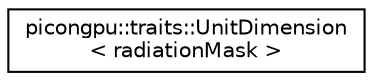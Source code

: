 digraph "Graphical Class Hierarchy"
{
 // LATEX_PDF_SIZE
  edge [fontname="Helvetica",fontsize="10",labelfontname="Helvetica",labelfontsize="10"];
  node [fontname="Helvetica",fontsize="10",shape=record];
  rankdir="LR";
  Node0 [label="picongpu::traits::UnitDimension\l\< radiationMask \>",height=0.2,width=0.4,color="black", fillcolor="white", style="filled",URL="$structpicongpu_1_1traits_1_1_unit_dimension_3_01radiation_mask_01_4.html",tooltip=" "];
}
